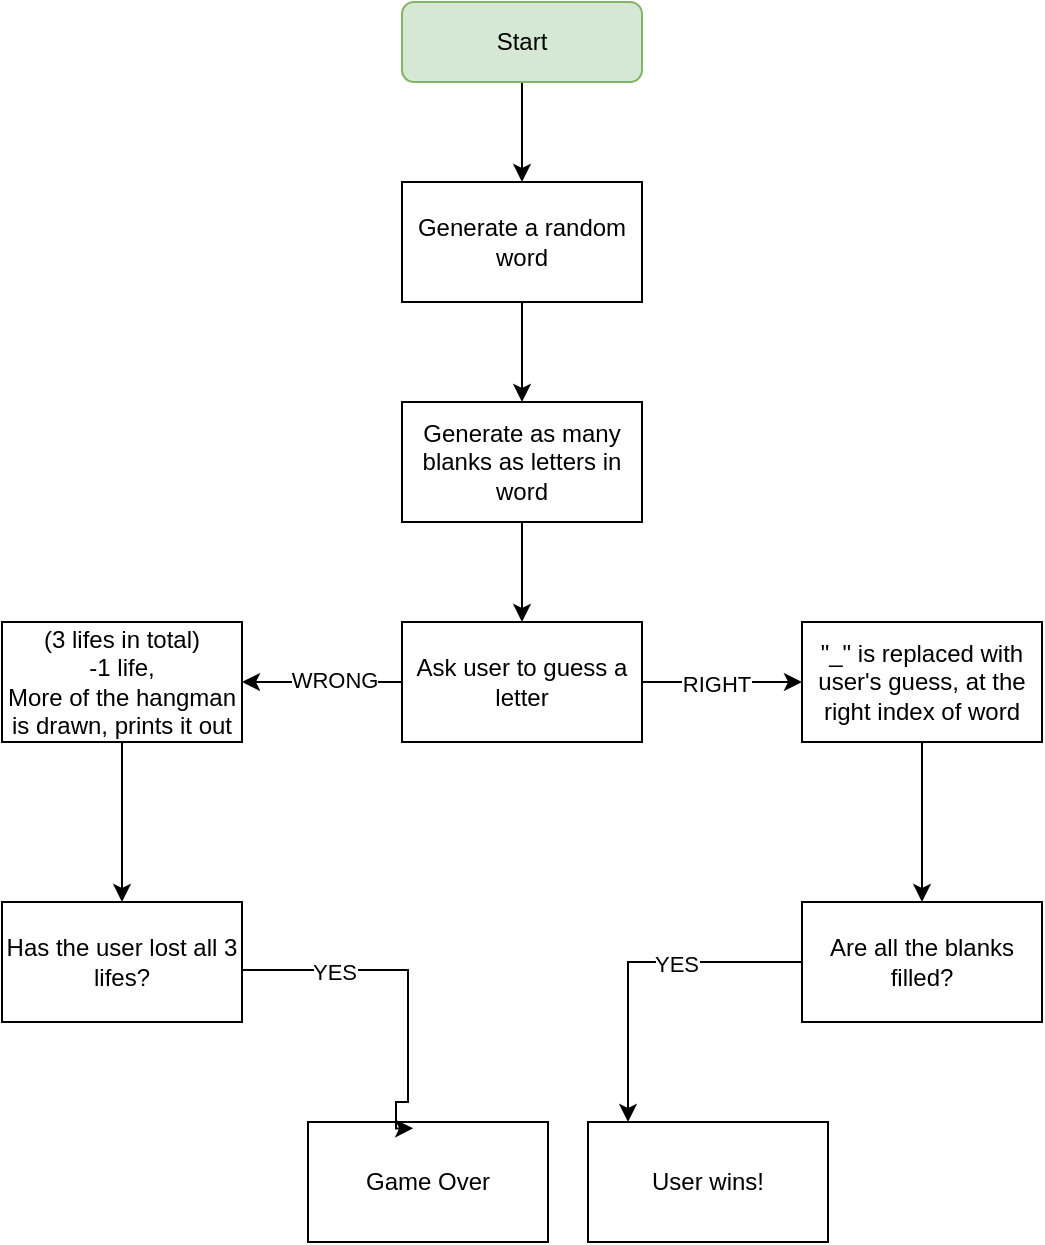 <mxfile version="24.7.17">
  <diagram id="Um8t9gkq_TS-AvPuS-Ug" name="Page-1">
    <mxGraphModel dx="1718" dy="1153" grid="1" gridSize="10" guides="1" tooltips="1" connect="1" arrows="1" fold="1" page="1" pageScale="1" pageWidth="827" pageHeight="1169" math="0" shadow="0">
      <root>
        <mxCell id="0" />
        <mxCell id="1" parent="0" />
        <mxCell id="Pn8fTQrSeP5vRvdxLiqo-3" style="edgeStyle=orthogonalEdgeStyle;rounded=0;orthogonalLoop=1;jettySize=auto;html=1;" parent="1" source="Pn8fTQrSeP5vRvdxLiqo-2" edge="1">
          <mxGeometry relative="1" as="geometry">
            <mxPoint x="197.0" y="110" as="targetPoint" />
          </mxGeometry>
        </mxCell>
        <mxCell id="Pn8fTQrSeP5vRvdxLiqo-2" value="Start" style="rounded=1;whiteSpace=wrap;html=1;fillColor=#d5e8d4;strokeColor=#82b366;" parent="1" vertex="1">
          <mxGeometry x="137" y="20" width="120" height="40" as="geometry" />
        </mxCell>
        <mxCell id="9BX_noeMv8iYdZEFTTPi-15" value="" style="edgeStyle=orthogonalEdgeStyle;rounded=0;orthogonalLoop=1;jettySize=auto;html=1;" parent="1" source="9BX_noeMv8iYdZEFTTPi-13" target="9BX_noeMv8iYdZEFTTPi-14" edge="1">
          <mxGeometry relative="1" as="geometry" />
        </mxCell>
        <mxCell id="9BX_noeMv8iYdZEFTTPi-13" value="Generate a random word" style="rounded=0;whiteSpace=wrap;html=1;" parent="1" vertex="1">
          <mxGeometry x="137" y="110" width="120" height="60" as="geometry" />
        </mxCell>
        <mxCell id="9BX_noeMv8iYdZEFTTPi-17" value="" style="edgeStyle=orthogonalEdgeStyle;rounded=0;orthogonalLoop=1;jettySize=auto;html=1;" parent="1" source="9BX_noeMv8iYdZEFTTPi-14" target="9BX_noeMv8iYdZEFTTPi-16" edge="1">
          <mxGeometry relative="1" as="geometry" />
        </mxCell>
        <mxCell id="9BX_noeMv8iYdZEFTTPi-14" value="Generate as many blanks as letters in word" style="rounded=0;whiteSpace=wrap;html=1;" parent="1" vertex="1">
          <mxGeometry x="137" y="220" width="120" height="60" as="geometry" />
        </mxCell>
        <mxCell id="9BX_noeMv8iYdZEFTTPi-19" value="" style="edgeStyle=orthogonalEdgeStyle;rounded=0;orthogonalLoop=1;jettySize=auto;html=1;" parent="1" source="9BX_noeMv8iYdZEFTTPi-16" target="9BX_noeMv8iYdZEFTTPi-18" edge="1">
          <mxGeometry relative="1" as="geometry" />
        </mxCell>
        <mxCell id="9BX_noeMv8iYdZEFTTPi-20" value="WRONG" style="edgeLabel;html=1;align=center;verticalAlign=middle;resizable=0;points=[];" parent="9BX_noeMv8iYdZEFTTPi-19" vertex="1" connectable="0">
          <mxGeometry x="-0.138" y="-1" relative="1" as="geometry">
            <mxPoint as="offset" />
          </mxGeometry>
        </mxCell>
        <mxCell id="9BX_noeMv8iYdZEFTTPi-22" value="" style="edgeStyle=orthogonalEdgeStyle;rounded=0;orthogonalLoop=1;jettySize=auto;html=1;" parent="1" source="9BX_noeMv8iYdZEFTTPi-16" target="9BX_noeMv8iYdZEFTTPi-21" edge="1">
          <mxGeometry relative="1" as="geometry" />
        </mxCell>
        <mxCell id="9BX_noeMv8iYdZEFTTPi-23" value="RIGHT" style="edgeLabel;html=1;align=center;verticalAlign=middle;resizable=0;points=[];" parent="9BX_noeMv8iYdZEFTTPi-22" vertex="1" connectable="0">
          <mxGeometry x="-0.092" y="-1" relative="1" as="geometry">
            <mxPoint as="offset" />
          </mxGeometry>
        </mxCell>
        <mxCell id="9BX_noeMv8iYdZEFTTPi-16" value="Ask user to guess a letter" style="rounded=0;whiteSpace=wrap;html=1;" parent="1" vertex="1">
          <mxGeometry x="137" y="330" width="120" height="60" as="geometry" />
        </mxCell>
        <mxCell id="9BX_noeMv8iYdZEFTTPi-30" value="" style="edgeStyle=orthogonalEdgeStyle;rounded=0;orthogonalLoop=1;jettySize=auto;html=1;" parent="1" source="9BX_noeMv8iYdZEFTTPi-18" target="9BX_noeMv8iYdZEFTTPi-29" edge="1">
          <mxGeometry relative="1" as="geometry" />
        </mxCell>
        <mxCell id="9BX_noeMv8iYdZEFTTPi-18" value="(3 lifes in total)&lt;br&gt;-1 life,&lt;br&gt;More of the hangman is drawn, prints it out" style="rounded=0;whiteSpace=wrap;html=1;" parent="1" vertex="1">
          <mxGeometry x="-63" y="330" width="120" height="60" as="geometry" />
        </mxCell>
        <mxCell id="9BX_noeMv8iYdZEFTTPi-25" value="" style="edgeStyle=orthogonalEdgeStyle;rounded=0;orthogonalLoop=1;jettySize=auto;html=1;" parent="1" source="9BX_noeMv8iYdZEFTTPi-21" target="9BX_noeMv8iYdZEFTTPi-24" edge="1">
          <mxGeometry relative="1" as="geometry" />
        </mxCell>
        <mxCell id="9BX_noeMv8iYdZEFTTPi-21" value="&quot;_&quot; is replaced with user&#39;s guess, at the right index of word" style="rounded=0;whiteSpace=wrap;html=1;" parent="1" vertex="1">
          <mxGeometry x="337" y="330" width="120" height="60" as="geometry" />
        </mxCell>
        <mxCell id="9BX_noeMv8iYdZEFTTPi-27" value="" style="edgeStyle=orthogonalEdgeStyle;rounded=0;orthogonalLoop=1;jettySize=auto;html=1;" parent="1" source="9BX_noeMv8iYdZEFTTPi-24" edge="1">
          <mxGeometry relative="1" as="geometry">
            <mxPoint x="250" y="580" as="targetPoint" />
            <Array as="points">
              <mxPoint x="250" y="500" />
            </Array>
          </mxGeometry>
        </mxCell>
        <mxCell id="9BX_noeMv8iYdZEFTTPi-28" value="YES" style="edgeLabel;html=1;align=center;verticalAlign=middle;resizable=0;points=[];" parent="9BX_noeMv8iYdZEFTTPi-27" vertex="1" connectable="0">
          <mxGeometry x="-0.239" y="1" relative="1" as="geometry">
            <mxPoint as="offset" />
          </mxGeometry>
        </mxCell>
        <mxCell id="9BX_noeMv8iYdZEFTTPi-24" value="Are all the blanks filled?" style="rounded=0;whiteSpace=wrap;html=1;" parent="1" vertex="1">
          <mxGeometry x="337" y="470" width="120" height="60" as="geometry" />
        </mxCell>
        <mxCell id="9BX_noeMv8iYdZEFTTPi-26" value="Game Over" style="rounded=0;whiteSpace=wrap;html=1;" parent="1" vertex="1">
          <mxGeometry x="90" y="580" width="120" height="60" as="geometry" />
        </mxCell>
        <mxCell id="9BX_noeMv8iYdZEFTTPi-29" value="Has the user lost all 3 lifes?" style="rounded=0;whiteSpace=wrap;html=1;" parent="1" vertex="1">
          <mxGeometry x="-63" y="470" width="120" height="60" as="geometry" />
        </mxCell>
        <mxCell id="9BX_noeMv8iYdZEFTTPi-40" style="edgeStyle=orthogonalEdgeStyle;rounded=0;orthogonalLoop=1;jettySize=auto;html=1;entryX=0.438;entryY=0.053;entryDx=0;entryDy=0;entryPerimeter=0;" parent="1" target="9BX_noeMv8iYdZEFTTPi-26" edge="1">
          <mxGeometry relative="1" as="geometry">
            <mxPoint x="57" y="504" as="sourcePoint" />
            <mxPoint x="133.8" y="584.66" as="targetPoint" />
            <Array as="points">
              <mxPoint x="140" y="504" />
              <mxPoint x="140" y="570" />
              <mxPoint x="134" y="570" />
              <mxPoint x="134" y="583" />
            </Array>
          </mxGeometry>
        </mxCell>
        <mxCell id="9BX_noeMv8iYdZEFTTPi-41" value="YES" style="edgeLabel;html=1;align=center;verticalAlign=middle;resizable=0;points=[];" parent="9BX_noeMv8iYdZEFTTPi-40" vertex="1" connectable="0">
          <mxGeometry x="-0.482" y="-2" relative="1" as="geometry">
            <mxPoint y="-1" as="offset" />
          </mxGeometry>
        </mxCell>
        <mxCell id="9BX_noeMv8iYdZEFTTPi-42" value="User wins!" style="rounded=0;whiteSpace=wrap;html=1;" parent="1" vertex="1">
          <mxGeometry x="230" y="580" width="120" height="60" as="geometry" />
        </mxCell>
      </root>
    </mxGraphModel>
  </diagram>
</mxfile>
